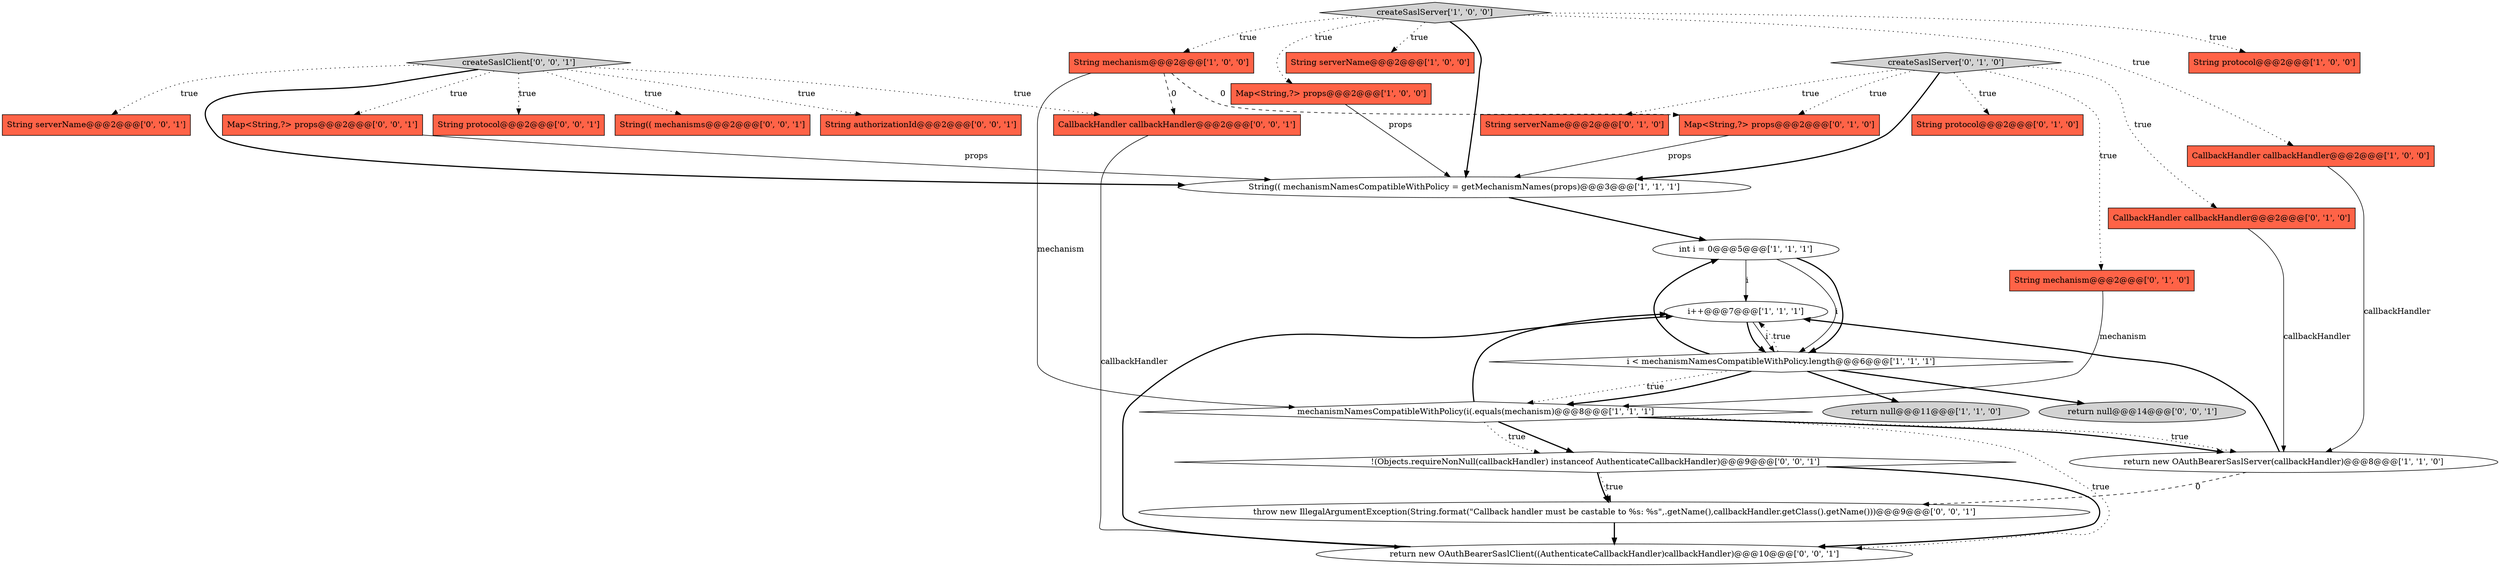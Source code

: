 digraph {
8 [style = filled, label = "Map<String,?> props@@@2@@@['1', '0', '0']", fillcolor = tomato, shape = box image = "AAA0AAABBB1BBB"];
1 [style = filled, label = "String serverName@@@2@@@['1', '0', '0']", fillcolor = tomato, shape = box image = "AAA0AAABBB1BBB"];
20 [style = filled, label = "String protocol@@@2@@@['0', '0', '1']", fillcolor = tomato, shape = box image = "AAA0AAABBB3BBB"];
27 [style = filled, label = "!(Objects.requireNonNull(callbackHandler) instanceof AuthenticateCallbackHandler)@@@9@@@['0', '0', '1']", fillcolor = white, shape = diamond image = "AAA0AAABBB3BBB"];
4 [style = filled, label = "return null@@@11@@@['1', '1', '0']", fillcolor = lightgray, shape = ellipse image = "AAA0AAABBB1BBB"];
16 [style = filled, label = "String protocol@@@2@@@['0', '1', '0']", fillcolor = tomato, shape = box image = "AAA0AAABBB2BBB"];
17 [style = filled, label = "CallbackHandler callbackHandler@@@2@@@['0', '1', '0']", fillcolor = tomato, shape = box image = "AAA0AAABBB2BBB"];
14 [style = filled, label = "createSaslServer['0', '1', '0']", fillcolor = lightgray, shape = diamond image = "AAA0AAABBB2BBB"];
29 [style = filled, label = "createSaslClient['0', '0', '1']", fillcolor = lightgray, shape = diamond image = "AAA0AAABBB3BBB"];
19 [style = filled, label = "String(( mechanisms@@@2@@@['0', '0', '1']", fillcolor = tomato, shape = box image = "AAA0AAABBB3BBB"];
11 [style = filled, label = "String mechanism@@@2@@@['1', '0', '0']", fillcolor = tomato, shape = box image = "AAA1AAABBB1BBB"];
26 [style = filled, label = "return null@@@14@@@['0', '0', '1']", fillcolor = lightgray, shape = ellipse image = "AAA0AAABBB3BBB"];
28 [style = filled, label = "throw new IllegalArgumentException(String.format(\"Callback handler must be castable to %s: %s\",.getName(),callbackHandler.getClass().getName()))@@@9@@@['0', '0', '1']", fillcolor = white, shape = ellipse image = "AAA0AAABBB3BBB"];
6 [style = filled, label = "createSaslServer['1', '0', '0']", fillcolor = lightgray, shape = diamond image = "AAA0AAABBB1BBB"];
7 [style = filled, label = "CallbackHandler callbackHandler@@@2@@@['1', '0', '0']", fillcolor = tomato, shape = box image = "AAA0AAABBB1BBB"];
12 [style = filled, label = "i++@@@7@@@['1', '1', '1']", fillcolor = white, shape = ellipse image = "AAA0AAABBB1BBB"];
15 [style = filled, label = "String serverName@@@2@@@['0', '1', '0']", fillcolor = tomato, shape = box image = "AAA0AAABBB2BBB"];
24 [style = filled, label = "String authorizationId@@@2@@@['0', '0', '1']", fillcolor = tomato, shape = box image = "AAA0AAABBB3BBB"];
10 [style = filled, label = "String(( mechanismNamesCompatibleWithPolicy = getMechanismNames(props)@@@3@@@['1', '1', '1']", fillcolor = white, shape = ellipse image = "AAA0AAABBB1BBB"];
21 [style = filled, label = "Map<String,?> props@@@2@@@['0', '0', '1']", fillcolor = tomato, shape = box image = "AAA0AAABBB3BBB"];
25 [style = filled, label = "CallbackHandler callbackHandler@@@2@@@['0', '0', '1']", fillcolor = tomato, shape = box image = "AAA0AAABBB3BBB"];
0 [style = filled, label = "mechanismNamesCompatibleWithPolicy(i(.equals(mechanism)@@@8@@@['1', '1', '1']", fillcolor = white, shape = diamond image = "AAA0AAABBB1BBB"];
22 [style = filled, label = "return new OAuthBearerSaslClient((AuthenticateCallbackHandler)callbackHandler)@@@10@@@['0', '0', '1']", fillcolor = white, shape = ellipse image = "AAA0AAABBB3BBB"];
23 [style = filled, label = "String serverName@@@2@@@['0', '0', '1']", fillcolor = tomato, shape = box image = "AAA0AAABBB3BBB"];
5 [style = filled, label = "String protocol@@@2@@@['1', '0', '0']", fillcolor = tomato, shape = box image = "AAA0AAABBB1BBB"];
3 [style = filled, label = "int i = 0@@@5@@@['1', '1', '1']", fillcolor = white, shape = ellipse image = "AAA0AAABBB1BBB"];
9 [style = filled, label = "return new OAuthBearerSaslServer(callbackHandler)@@@8@@@['1', '1', '0']", fillcolor = white, shape = ellipse image = "AAA0AAABBB1BBB"];
2 [style = filled, label = "i < mechanismNamesCompatibleWithPolicy.length@@@6@@@['1', '1', '1']", fillcolor = white, shape = diamond image = "AAA0AAABBB1BBB"];
18 [style = filled, label = "Map<String,?> props@@@2@@@['0', '1', '0']", fillcolor = tomato, shape = box image = "AAA1AAABBB2BBB"];
13 [style = filled, label = "String mechanism@@@2@@@['0', '1', '0']", fillcolor = tomato, shape = box image = "AAA0AAABBB2BBB"];
3->2 [style = solid, label="i"];
0->9 [style = bold, label=""];
2->26 [style = bold, label=""];
2->0 [style = dotted, label="true"];
0->27 [style = bold, label=""];
0->12 [style = bold, label=""];
2->3 [style = bold, label=""];
27->28 [style = bold, label=""];
9->28 [style = dashed, label="0"];
6->1 [style = dotted, label="true"];
25->22 [style = solid, label="callbackHandler"];
11->0 [style = solid, label="mechanism"];
14->10 [style = bold, label=""];
10->3 [style = bold, label=""];
29->23 [style = dotted, label="true"];
18->10 [style = solid, label="props"];
2->4 [style = bold, label=""];
27->22 [style = bold, label=""];
29->20 [style = dotted, label="true"];
14->13 [style = dotted, label="true"];
0->22 [style = dotted, label="true"];
14->16 [style = dotted, label="true"];
8->10 [style = solid, label="props"];
14->17 [style = dotted, label="true"];
3->12 [style = solid, label="i"];
14->15 [style = dotted, label="true"];
12->2 [style = bold, label=""];
27->28 [style = dotted, label="true"];
2->0 [style = bold, label=""];
12->2 [style = solid, label="i"];
3->2 [style = bold, label=""];
6->8 [style = dotted, label="true"];
11->18 [style = dashed, label="0"];
22->12 [style = bold, label=""];
6->10 [style = bold, label=""];
13->0 [style = solid, label="mechanism"];
11->25 [style = dashed, label="0"];
2->12 [style = dotted, label="true"];
6->7 [style = dotted, label="true"];
29->10 [style = bold, label=""];
29->21 [style = dotted, label="true"];
9->12 [style = bold, label=""];
6->11 [style = dotted, label="true"];
7->9 [style = solid, label="callbackHandler"];
0->27 [style = dotted, label="true"];
29->24 [style = dotted, label="true"];
0->9 [style = dotted, label="true"];
17->9 [style = solid, label="callbackHandler"];
14->18 [style = dotted, label="true"];
21->10 [style = solid, label="props"];
28->22 [style = bold, label=""];
29->25 [style = dotted, label="true"];
6->5 [style = dotted, label="true"];
29->19 [style = dotted, label="true"];
}
